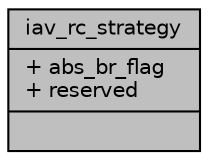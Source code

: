 digraph "iav_rc_strategy"
{
 // INTERACTIVE_SVG=YES
 // LATEX_PDF_SIZE
  bgcolor="transparent";
  edge [fontname="Helvetica",fontsize="10",labelfontname="Helvetica",labelfontsize="10"];
  node [fontname="Helvetica",fontsize="10",shape=record];
  Node1 [label="{iav_rc_strategy\n|+ abs_br_flag\l+ reserved\l|}",height=0.2,width=0.4,color="black", fillcolor="grey75", style="filled", fontcolor="black",tooltip=" "];
}
